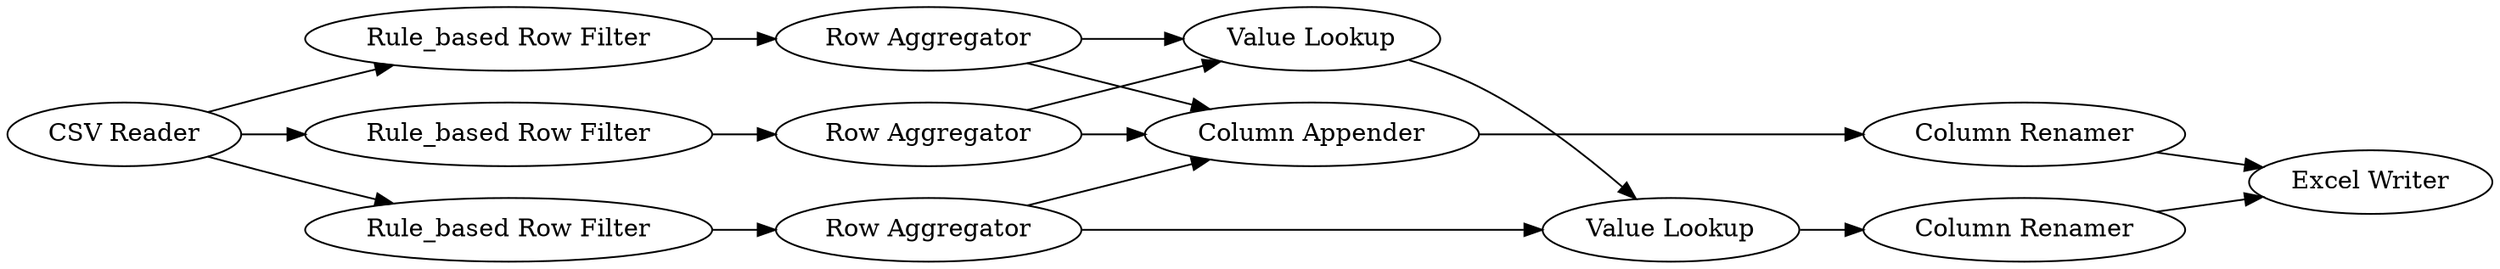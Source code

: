 digraph {
	6 -> 8
	12 -> 13
	1 -> 4
	3 -> 2
	2 -> 10
	8 -> 9
	9 -> 11
	4 -> 6
	1 -> 5
	6 -> 10
	5 -> 7
	2 -> 8
	7 -> 10
	10 -> 12
	11 -> 13
	1 -> 3
	7 -> 9
	5 [label="Rule_based Row Filter"]
	13 [label="Excel Writer"]
	1 [label="CSV Reader"]
	7 [label="Row Aggregator"]
	9 [label="Value Lookup"]
	11 [label="Column Renamer"]
	4 [label="Rule_based Row Filter"]
	8 [label="Value Lookup"]
	6 [label="Row Aggregator"]
	12 [label="Column Renamer"]
	3 [label="Rule_based Row Filter"]
	2 [label="Row Aggregator"]
	10 [label="Column Appender"]
	rankdir=LR
}
